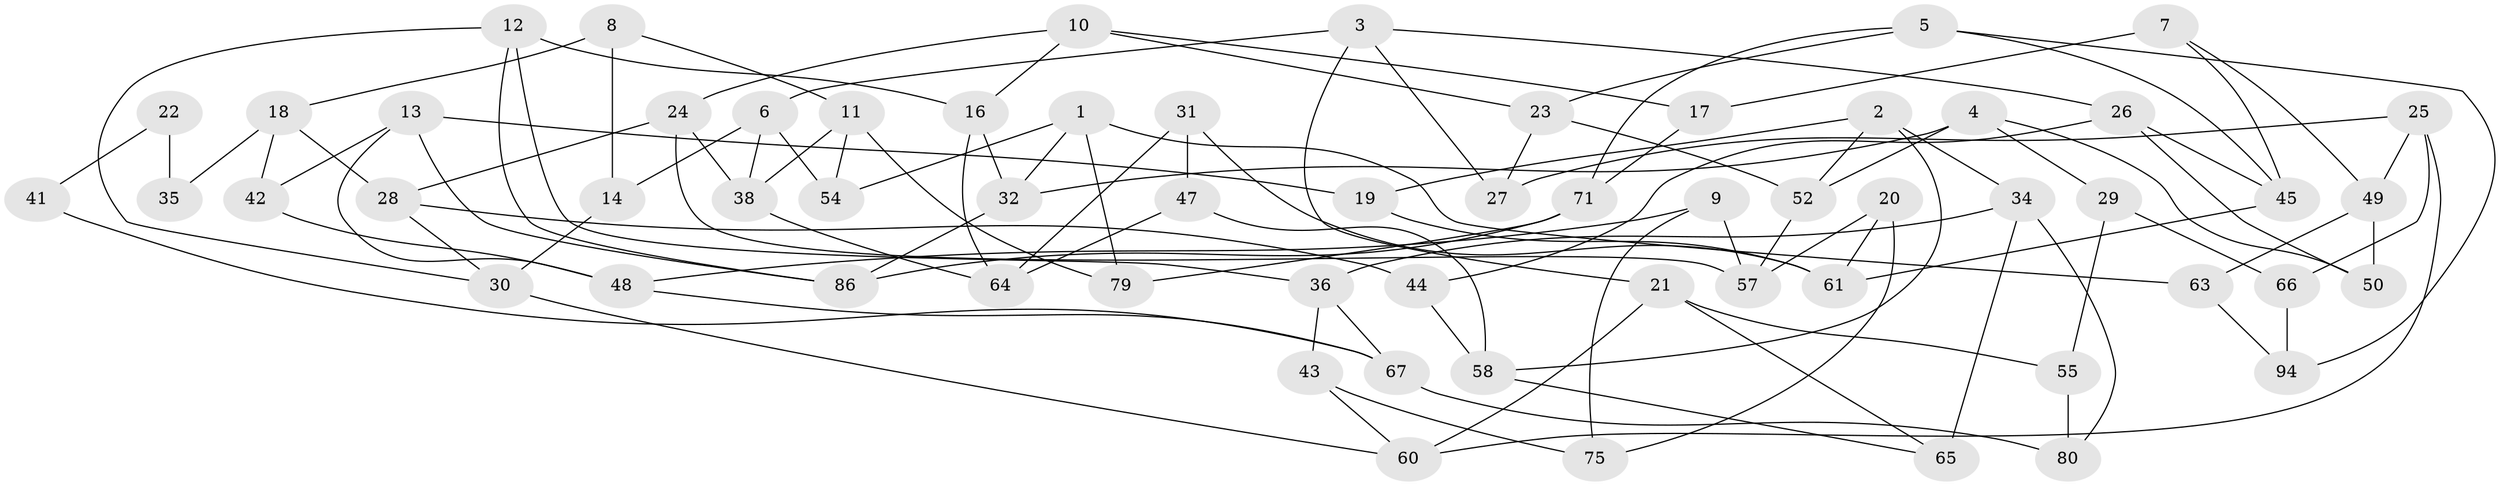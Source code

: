// original degree distribution, {3: 1.0}
// Generated by graph-tools (version 1.1) at 2025/39/02/21/25 10:39:00]
// undirected, 62 vertices, 109 edges
graph export_dot {
graph [start="1"]
  node [color=gray90,style=filled];
  1 [super="+91"];
  2 [super="+46"];
  3 [super="+40"];
  4 [super="+56"];
  5 [super="+88"];
  6 [super="+81"];
  7 [super="+76"];
  8;
  9;
  10 [super="+84"];
  11 [super="+68"];
  12 [super="+93"];
  13 [super="+15"];
  14;
  16 [super="+37"];
  17 [super="+89"];
  18 [super="+77"];
  19;
  20;
  21 [super="+83"];
  22 [super="+33"];
  23 [super="+53"];
  24 [super="+97"];
  25 [super="+39"];
  26 [super="+62"];
  27;
  28 [super="+85"];
  29;
  30 [super="+82"];
  31;
  32 [super="+69"];
  34 [super="+78"];
  35;
  36 [super="+87"];
  38 [super="+51"];
  41;
  42;
  43;
  44;
  45 [super="+74"];
  47;
  48 [super="+98"];
  49 [super="+95"];
  50;
  52 [super="+59"];
  54;
  55;
  57 [super="+100"];
  58 [super="+70"];
  60 [super="+72"];
  61 [super="+90"];
  63;
  64 [super="+73"];
  65;
  66;
  67 [super="+92"];
  71 [super="+99"];
  75;
  79;
  80;
  86 [super="+96"];
  94;
  1 -- 63;
  1 -- 54;
  1 -- 79;
  1 -- 32;
  2 -- 58;
  2 -- 52;
  2 -- 34;
  2 -- 19;
  3 -- 27;
  3 -- 6;
  3 -- 26;
  3 -- 21;
  4 -- 50;
  4 -- 32;
  4 -- 29;
  4 -- 52;
  5 -- 71;
  5 -- 94;
  5 -- 45;
  5 -- 23;
  6 -- 54;
  6 -- 14;
  6 -- 38;
  7 -- 17 [weight=2];
  7 -- 49;
  7 -- 45;
  8 -- 14;
  8 -- 11;
  8 -- 18;
  9 -- 75;
  9 -- 48;
  9 -- 57;
  10 -- 23;
  10 -- 24;
  10 -- 16;
  10 -- 17;
  11 -- 54;
  11 -- 79;
  11 -- 38;
  12 -- 86;
  12 -- 36;
  12 -- 16;
  12 -- 30;
  13 -- 19;
  13 -- 86;
  13 -- 48;
  13 -- 42;
  14 -- 30;
  16 -- 32;
  16 -- 64;
  17 -- 71;
  18 -- 35;
  18 -- 28;
  18 -- 42;
  19 -- 61;
  20 -- 57;
  20 -- 61;
  20 -- 75;
  21 -- 55;
  21 -- 60;
  21 -- 65;
  22 -- 35 [weight=2];
  22 -- 41 [weight=2];
  23 -- 52;
  23 -- 27;
  24 -- 57;
  24 -- 38;
  24 -- 28;
  25 -- 66;
  25 -- 49;
  25 -- 27;
  25 -- 60;
  26 -- 45;
  26 -- 50;
  26 -- 44;
  28 -- 30;
  28 -- 44;
  29 -- 55;
  29 -- 66;
  30 -- 60;
  31 -- 64;
  31 -- 47;
  31 -- 61;
  32 -- 86;
  34 -- 80;
  34 -- 65;
  34 -- 36;
  36 -- 43;
  36 -- 67;
  38 -- 64;
  41 -- 67;
  42 -- 48;
  43 -- 75;
  43 -- 60;
  44 -- 58;
  45 -- 61;
  47 -- 58;
  47 -- 64;
  48 -- 67;
  49 -- 63;
  49 -- 50;
  52 -- 57;
  55 -- 80;
  58 -- 65;
  63 -- 94;
  66 -- 94;
  67 -- 80;
  71 -- 86;
  71 -- 79;
}
